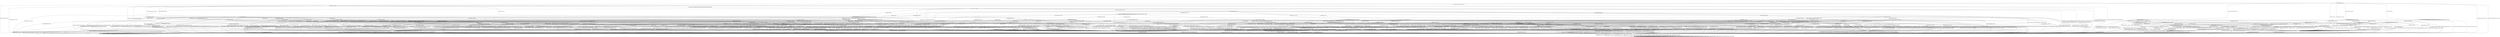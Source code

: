 digraph h18 {
s0 [label="s0"];
s1 [label="s1"];
s2 [label="s2"];
s6 [label="s6"];
s9 [label="s9"];
s71 [label="s71"];
s77 [label="s77"];
s83 [label="s83"];
s3 [label="s3"];
s4 [label="s4"];
s7 [label="s7"];
s8 [label="s8"];
s10 [label="s10"];
s13 [label="s13"];
s36 [label="s36"];
s78 [label="s78"];
s82 [label="s82"];
s84 [label="s84"];
s85 [label="s85"];
s91 [label="s91"];
s5 [label="s5"];
s11 [label="s11"];
s16 [label="s16"];
s18 [label="s18"];
s19 [label="s19"];
s20 [label="s20"];
s32 [label="s32"];
s37 [label="s37"];
s39 [label="s39"];
s53 [label="s53"];
s56 [label="s56"];
s86 [label="s86"];
s87 [label="s87"];
s92 [label="s92"];
s93 [label="s93"];
s12 [label="s12"];
s14 [label="s14"];
s15 [label="s15"];
s17 [label="s17"];
s23 [label="s23"];
s24 [label="s24"];
s25 [label="s25"];
s33 [label="s33"];
s38 [label="s38"];
s42 [label="s42"];
s43 [label="s43"];
s45 [label="s45"];
s46 [label="s46"];
s47 [label="s47"];
s58 [label="s58"];
s59 [label="s59"];
s65 [label="s65"];
s94 [label="s94"];
s21 [label="s21"];
s22 [label="s22"];
s26 [label="s26"];
s27 [label="s27"];
s28 [label="s28"];
s29 [label="s29"];
s34 [label="s34"];
s40 [label="s40"];
s41 [label="s41"];
s44 [label="s44"];
s50 [label="s50"];
s52 [label="s52"];
s54 [label="s54"];
s55 [label="s55"];
s57 [label="s57"];
s61 [label="s61"];
s62 [label="s62"];
s67 [label="s67"];
s68 [label="s68"];
s72 [label="s72"];
s79 [label="s79"];
s30 [label="s30"];
s35 [label="s35"];
s48 [label="s48"];
s49 [label="s49"];
s60 [label="s60"];
s63 [label="s63"];
s64 [label="s64"];
s66 [label="s66"];
s70 [label="s70"];
s75 [label="s75"];
s76 [label="s76"];
s80 [label="s80"];
s81 [label="s81"];
s88 [label="s88"];
s89 [label="s89"];
s31 [label="s31"];
s51 [label="s51"];
s69 [label="s69"];
s73 [label="s73"];
s90 [label="s90"];
s74 [label="s74"];
s0 -> s1 [label="RSA_CLIENT_HELLO / HELLO_VERIFY_REQUEST"];
s0 -> s2 [label="RSA_CLIENT_KEY_EXCHANGE / TIMEOUT"];
s0 -> s9 [label="CHANGE_CIPHER_SPEC / TIMEOUT"];
s0 -> s71 [label="FINISHED / TIMEOUT"];
s0 -> s0 [label="APPLICATION / TIMEOUT"];
s0 -> s83 [label="CERTIFICATE / TIMEOUT"];
s0 -> s77 [label="EMPTY_CERTIFICATE / TIMEOUT"];
s0 -> s71 [label="CERTIFICATE_VERIFY / TIMEOUT"];
s0 -> s6 [label="Alert(WARNING,CLOSE_NOTIFY) / TIMEOUT"];
s0 -> s6 [label="Alert(FATAL,UNEXPECTED_MESSAGE) / TIMEOUT"];
s1 -> s3 [label="RSA_CLIENT_HELLO / SERVER_HELLO,CERTIFICATE,CERTIFICATE_REQUEST,SERVER_HELLO_DONE"];
s1 -> s4 [label="RSA_CLIENT_KEY_EXCHANGE / TIMEOUT"];
s1 -> s9 [label="CHANGE_CIPHER_SPEC / TIMEOUT"];
s1 -> s10 [label="FINISHED / TIMEOUT"];
s1 -> s1 [label="APPLICATION / TIMEOUT"];
s1 -> s36 [label="CERTIFICATE / TIMEOUT"];
s1 -> s13 [label="EMPTY_CERTIFICATE / TIMEOUT"];
s1 -> s10 [label="CERTIFICATE_VERIFY / TIMEOUT"];
s1 -> s6 [label="Alert(WARNING,CLOSE_NOTIFY) / Alert(WARNING,CLOSE_NOTIFY)"];
s1 -> s6 [label="Alert(FATAL,UNEXPECTED_MESSAGE) / TIMEOUT"];
s2 -> s78 [label="RSA_CLIENT_HELLO / TIMEOUT"];
s2 -> s71 [label="RSA_CLIENT_KEY_EXCHANGE / TIMEOUT"];
s2 -> s8 [label="CHANGE_CIPHER_SPEC / TIMEOUT"];
s2 -> s2 [label="FINISHED / TIMEOUT"];
s2 -> s2 [label="APPLICATION / TIMEOUT"];
s2 -> s91 [label="CERTIFICATE / TIMEOUT"];
s2 -> s91 [label="EMPTY_CERTIFICATE / TIMEOUT"];
s2 -> s84 [label="CERTIFICATE_VERIFY / TIMEOUT"];
s2 -> s6 [label="Alert(WARNING,CLOSE_NOTIFY) / TIMEOUT"];
s2 -> s6 [label="Alert(FATAL,UNEXPECTED_MESSAGE) / TIMEOUT"];
s6 -> s7 [label="RSA_CLIENT_HELLO / TIMEOUT"];
s6 -> s7 [label="RSA_CLIENT_KEY_EXCHANGE / TIMEOUT"];
s6 -> s7 [label="CHANGE_CIPHER_SPEC / TIMEOUT"];
s6 -> s7 [label="FINISHED / TIMEOUT"];
s6 -> s7 [label="APPLICATION / TIMEOUT"];
s6 -> s7 [label="CERTIFICATE / TIMEOUT"];
s6 -> s7 [label="EMPTY_CERTIFICATE / TIMEOUT"];
s6 -> s7 [label="CERTIFICATE_VERIFY / TIMEOUT"];
s6 -> s7 [label="Alert(WARNING,CLOSE_NOTIFY) / TIMEOUT"];
s6 -> s7 [label="Alert(FATAL,UNEXPECTED_MESSAGE) / TIMEOUT"];
s9 -> s9 [label="RSA_CLIENT_HELLO / TIMEOUT"];
s9 -> s9 [label="RSA_CLIENT_KEY_EXCHANGE / TIMEOUT"];
s9 -> s9 [label="CHANGE_CIPHER_SPEC / TIMEOUT"];
s9 -> s9 [label="FINISHED / TIMEOUT"];
s9 -> s9 [label="APPLICATION / TIMEOUT"];
s9 -> s9 [label="CERTIFICATE / TIMEOUT"];
s9 -> s9 [label="EMPTY_CERTIFICATE / TIMEOUT"];
s9 -> s9 [label="CERTIFICATE_VERIFY / TIMEOUT"];
s9 -> s9 [label="Alert(WARNING,CLOSE_NOTIFY) / TIMEOUT"];
s9 -> s9 [label="Alert(FATAL,UNEXPECTED_MESSAGE) / TIMEOUT"];
s71 -> s71 [label="RSA_CLIENT_HELLO / TIMEOUT"];
s71 -> s71 [label="RSA_CLIENT_KEY_EXCHANGE / TIMEOUT"];
s71 -> s9 [label="CHANGE_CIPHER_SPEC / TIMEOUT"];
s71 -> s71 [label="FINISHED / TIMEOUT"];
s71 -> s71 [label="APPLICATION / TIMEOUT"];
s71 -> s71 [label="CERTIFICATE / TIMEOUT"];
s71 -> s71 [label="EMPTY_CERTIFICATE / TIMEOUT"];
s71 -> s71 [label="CERTIFICATE_VERIFY / TIMEOUT"];
s71 -> s6 [label="Alert(WARNING,CLOSE_NOTIFY) / TIMEOUT"];
s71 -> s6 [label="Alert(FATAL,UNEXPECTED_MESSAGE) / TIMEOUT"];
s77 -> s82 [label="RSA_CLIENT_HELLO / TIMEOUT"];
s77 -> s91 [label="RSA_CLIENT_KEY_EXCHANGE / TIMEOUT"];
s77 -> s8 [label="CHANGE_CIPHER_SPEC / TIMEOUT"];
s77 -> s77 [label="FINISHED / TIMEOUT"];
s77 -> s77 [label="APPLICATION / TIMEOUT"];
s77 -> s71 [label="CERTIFICATE / TIMEOUT"];
s77 -> s71 [label="EMPTY_CERTIFICATE / TIMEOUT"];
s77 -> s85 [label="CERTIFICATE_VERIFY / TIMEOUT"];
s77 -> s6 [label="Alert(WARNING,CLOSE_NOTIFY) / TIMEOUT"];
s77 -> s6 [label="Alert(FATAL,UNEXPECTED_MESSAGE) / TIMEOUT"];
s83 -> s83 [label="RSA_CLIENT_HELLO / TIMEOUT"];
s83 -> s83 [label="RSA_CLIENT_KEY_EXCHANGE / TIMEOUT"];
s83 -> s9 [label="CHANGE_CIPHER_SPEC / TIMEOUT"];
s83 -> s83 [label="FINISHED / TIMEOUT"];
s83 -> s83 [label="APPLICATION / TIMEOUT"];
s83 -> s71 [label="CERTIFICATE / TIMEOUT"];
s83 -> s71 [label="EMPTY_CERTIFICATE / TIMEOUT"];
s83 -> s85 [label="CERTIFICATE_VERIFY / TIMEOUT"];
s83 -> s6 [label="Alert(WARNING,CLOSE_NOTIFY) / TIMEOUT"];
s83 -> s6 [label="Alert(FATAL,UNEXPECTED_MESSAGE) / TIMEOUT"];
s3 -> s6 [label="RSA_CLIENT_HELLO / Alert(FATAL,UNEXPECTED_MESSAGE)"];
s3 -> s19 [label="RSA_CLIENT_KEY_EXCHANGE / TIMEOUT"];
s3 -> s9 [label="CHANGE_CIPHER_SPEC / TIMEOUT"];
s3 -> s10 [label="FINISHED / TIMEOUT"];
s3 -> s3 [label="APPLICATION / TIMEOUT"];
s3 -> s36 [label="CERTIFICATE / TIMEOUT"];
s3 -> s11 [label="EMPTY_CERTIFICATE / TIMEOUT"];
s3 -> s10 [label="CERTIFICATE_VERIFY / TIMEOUT"];
s3 -> s6 [label="Alert(WARNING,CLOSE_NOTIFY) / Alert(WARNING,CLOSE_NOTIFY)"];
s3 -> s6 [label="Alert(FATAL,UNEXPECTED_MESSAGE) / TIMEOUT"];
s4 -> s56 [label="RSA_CLIENT_HELLO / TIMEOUT"];
s4 -> s10 [label="RSA_CLIENT_KEY_EXCHANGE / TIMEOUT"];
s4 -> s5 [label="CHANGE_CIPHER_SPEC / TIMEOUT"];
s4 -> s20 [label="FINISHED / TIMEOUT"];
s4 -> s4 [label="APPLICATION / TIMEOUT"];
s4 -> s32 [label="CERTIFICATE / TIMEOUT"];
s4 -> s32 [label="EMPTY_CERTIFICATE / TIMEOUT"];
s4 -> s37 [label="CERTIFICATE_VERIFY / TIMEOUT"];
s4 -> s6 [label="Alert(WARNING,CLOSE_NOTIFY) / Alert(WARNING,CLOSE_NOTIFY)"];
s4 -> s6 [label="Alert(FATAL,UNEXPECTED_MESSAGE) / TIMEOUT"];
s7 -> s7 [label="RSA_CLIENT_HELLO / SOCKET_CLOSED"];
s7 -> s7 [label="RSA_CLIENT_KEY_EXCHANGE / SOCKET_CLOSED"];
s7 -> s7 [label="CHANGE_CIPHER_SPEC / SOCKET_CLOSED"];
s7 -> s7 [label="FINISHED / SOCKET_CLOSED"];
s7 -> s7 [label="APPLICATION / SOCKET_CLOSED"];
s7 -> s7 [label="CERTIFICATE / SOCKET_CLOSED"];
s7 -> s7 [label="EMPTY_CERTIFICATE / SOCKET_CLOSED"];
s7 -> s7 [label="CERTIFICATE_VERIFY / SOCKET_CLOSED"];
s7 -> s7 [label="Alert(WARNING,CLOSE_NOTIFY) / SOCKET_CLOSED"];
s7 -> s7 [label="Alert(FATAL,UNEXPECTED_MESSAGE) / SOCKET_CLOSED"];
s8 -> s6 [label="RSA_CLIENT_HELLO / TIMEOUT"];
s8 -> s6 [label="RSA_CLIENT_KEY_EXCHANGE / TIMEOUT"];
s8 -> s9 [label="CHANGE_CIPHER_SPEC / TIMEOUT"];
s8 -> s6 [label="FINISHED / TIMEOUT"];
s8 -> s8 [label="APPLICATION / TIMEOUT"];
s8 -> s6 [label="CERTIFICATE / TIMEOUT"];
s8 -> s6 [label="EMPTY_CERTIFICATE / TIMEOUT"];
s8 -> s6 [label="CERTIFICATE_VERIFY / TIMEOUT"];
s8 -> s8 [label="Alert(WARNING,CLOSE_NOTIFY) / TIMEOUT"];
s8 -> s8 [label="Alert(FATAL,UNEXPECTED_MESSAGE) / TIMEOUT"];
s10 -> s10 [label="RSA_CLIENT_HELLO / TIMEOUT"];
s10 -> s10 [label="RSA_CLIENT_KEY_EXCHANGE / TIMEOUT"];
s10 -> s9 [label="CHANGE_CIPHER_SPEC / TIMEOUT"];
s10 -> s10 [label="FINISHED / TIMEOUT"];
s10 -> s10 [label="APPLICATION / TIMEOUT"];
s10 -> s10 [label="CERTIFICATE / TIMEOUT"];
s10 -> s10 [label="EMPTY_CERTIFICATE / TIMEOUT"];
s10 -> s10 [label="CERTIFICATE_VERIFY / TIMEOUT"];
s10 -> s6 [label="Alert(WARNING,CLOSE_NOTIFY) / Alert(WARNING,CLOSE_NOTIFY)"];
s10 -> s6 [label="Alert(FATAL,UNEXPECTED_MESSAGE) / TIMEOUT"];
s13 -> s18 [label="RSA_CLIENT_HELLO / TIMEOUT"];
s13 -> s32 [label="RSA_CLIENT_KEY_EXCHANGE / TIMEOUT"];
s13 -> s5 [label="CHANGE_CIPHER_SPEC / TIMEOUT"];
s13 -> s16 [label="FINISHED / TIMEOUT"];
s13 -> s13 [label="APPLICATION / TIMEOUT"];
s13 -> s10 [label="CERTIFICATE / TIMEOUT"];
s13 -> s10 [label="EMPTY_CERTIFICATE / TIMEOUT"];
s13 -> s39 [label="CERTIFICATE_VERIFY / TIMEOUT"];
s13 -> s6 [label="Alert(WARNING,CLOSE_NOTIFY) / Alert(WARNING,CLOSE_NOTIFY)"];
s13 -> s6 [label="Alert(FATAL,UNEXPECTED_MESSAGE) / TIMEOUT"];
s36 -> s36 [label="RSA_CLIENT_HELLO / TIMEOUT"];
s36 -> s36 [label="RSA_CLIENT_KEY_EXCHANGE / TIMEOUT"];
s36 -> s9 [label="CHANGE_CIPHER_SPEC / TIMEOUT"];
s36 -> s53 [label="FINISHED / TIMEOUT"];
s36 -> s36 [label="APPLICATION / TIMEOUT"];
s36 -> s10 [label="CERTIFICATE / TIMEOUT"];
s36 -> s10 [label="EMPTY_CERTIFICATE / TIMEOUT"];
s36 -> s39 [label="CERTIFICATE_VERIFY / TIMEOUT"];
s36 -> s6 [label="Alert(WARNING,CLOSE_NOTIFY) / Alert(WARNING,CLOSE_NOTIFY)"];
s36 -> s6 [label="Alert(FATAL,UNEXPECTED_MESSAGE) / TIMEOUT"];
s78 -> s71 [label="RSA_CLIENT_HELLO / TIMEOUT"];
s78 -> s71 [label="RSA_CLIENT_KEY_EXCHANGE / TIMEOUT"];
s78 -> s8 [label="CHANGE_CIPHER_SPEC / TIMEOUT"];
s78 -> s78 [label="FINISHED / TIMEOUT"];
s78 -> s78 [label="APPLICATION / TIMEOUT"];
s78 -> s92 [label="CERTIFICATE / TIMEOUT"];
s78 -> s92 [label="EMPTY_CERTIFICATE / TIMEOUT"];
s78 -> s86 [label="CERTIFICATE_VERIFY / TIMEOUT"];
s78 -> s6 [label="Alert(WARNING,CLOSE_NOTIFY) / TIMEOUT"];
s78 -> s6 [label="Alert(FATAL,UNEXPECTED_MESSAGE) / TIMEOUT"];
s82 -> s71 [label="RSA_CLIENT_HELLO / TIMEOUT"];
s82 -> s92 [label="RSA_CLIENT_KEY_EXCHANGE / TIMEOUT"];
s82 -> s8 [label="CHANGE_CIPHER_SPEC / TIMEOUT"];
s82 -> s82 [label="FINISHED / TIMEOUT"];
s82 -> s82 [label="APPLICATION / TIMEOUT"];
s82 -> s71 [label="CERTIFICATE / TIMEOUT"];
s82 -> s71 [label="EMPTY_CERTIFICATE / TIMEOUT"];
s82 -> s87 [label="CERTIFICATE_VERIFY / TIMEOUT"];
s82 -> s6 [label="Alert(WARNING,CLOSE_NOTIFY) / TIMEOUT"];
s82 -> s6 [label="Alert(FATAL,UNEXPECTED_MESSAGE) / TIMEOUT"];
s84 -> s86 [label="RSA_CLIENT_HELLO / TIMEOUT"];
s84 -> s71 [label="RSA_CLIENT_KEY_EXCHANGE / TIMEOUT"];
s84 -> s8 [label="CHANGE_CIPHER_SPEC / TIMEOUT"];
s84 -> s84 [label="FINISHED / TIMEOUT"];
s84 -> s84 [label="APPLICATION / TIMEOUT"];
s84 -> s93 [label="CERTIFICATE / TIMEOUT"];
s84 -> s93 [label="EMPTY_CERTIFICATE / TIMEOUT"];
s84 -> s71 [label="CERTIFICATE_VERIFY / TIMEOUT"];
s84 -> s6 [label="Alert(WARNING,CLOSE_NOTIFY) / TIMEOUT"];
s84 -> s6 [label="Alert(FATAL,UNEXPECTED_MESSAGE) / TIMEOUT"];
s85 -> s87 [label="RSA_CLIENT_HELLO / TIMEOUT"];
s85 -> s93 [label="RSA_CLIENT_KEY_EXCHANGE / TIMEOUT"];
s85 -> s8 [label="CHANGE_CIPHER_SPEC / TIMEOUT"];
s85 -> s85 [label="FINISHED / TIMEOUT"];
s85 -> s85 [label="APPLICATION / TIMEOUT"];
s85 -> s71 [label="CERTIFICATE / TIMEOUT"];
s85 -> s71 [label="EMPTY_CERTIFICATE / TIMEOUT"];
s85 -> s71 [label="CERTIFICATE_VERIFY / TIMEOUT"];
s85 -> s6 [label="Alert(WARNING,CLOSE_NOTIFY) / TIMEOUT"];
s85 -> s6 [label="Alert(FATAL,UNEXPECTED_MESSAGE) / TIMEOUT"];
s91 -> s92 [label="RSA_CLIENT_HELLO / TIMEOUT"];
s91 -> s71 [label="RSA_CLIENT_KEY_EXCHANGE / TIMEOUT"];
s91 -> s8 [label="CHANGE_CIPHER_SPEC / TIMEOUT"];
s91 -> s91 [label="FINISHED / TIMEOUT"];
s91 -> s91 [label="APPLICATION / TIMEOUT"];
s91 -> s71 [label="CERTIFICATE / TIMEOUT"];
s91 -> s71 [label="EMPTY_CERTIFICATE / TIMEOUT"];
s91 -> s93 [label="CERTIFICATE_VERIFY / TIMEOUT"];
s91 -> s6 [label="Alert(WARNING,CLOSE_NOTIFY) / TIMEOUT"];
s91 -> s6 [label="Alert(FATAL,UNEXPECTED_MESSAGE) / TIMEOUT"];
s5 -> s6 [label="RSA_CLIENT_HELLO / Alert(FATAL,UNEXPECTED_MESSAGE)"];
s5 -> s6 [label="RSA_CLIENT_KEY_EXCHANGE / Alert(FATAL,UNEXPECTED_MESSAGE)"];
s5 -> s9 [label="CHANGE_CIPHER_SPEC / TIMEOUT"];
s5 -> s6 [label="FINISHED / Alert(FATAL,UNEXPECTED_MESSAGE)"];
s5 -> s5 [label="APPLICATION / TIMEOUT"];
s5 -> s6 [label="CERTIFICATE / Alert(FATAL,UNEXPECTED_MESSAGE)"];
s5 -> s6 [label="EMPTY_CERTIFICATE / Alert(FATAL,UNEXPECTED_MESSAGE)"];
s5 -> s6 [label="CERTIFICATE_VERIFY / Alert(FATAL,UNEXPECTED_MESSAGE)"];
s5 -> s5 [label="Alert(WARNING,CLOSE_NOTIFY) / TIMEOUT"];
s5 -> s5 [label="Alert(FATAL,UNEXPECTED_MESSAGE) / TIMEOUT"];
s11 -> s14 [label="RSA_CLIENT_HELLO / TIMEOUT"];
s11 -> s17 [label="RSA_CLIENT_KEY_EXCHANGE / TIMEOUT"];
s11 -> s12 [label="CHANGE_CIPHER_SPEC / TIMEOUT"];
s11 -> s15 [label="FINISHED / TIMEOUT"];
s11 -> s11 [label="APPLICATION / TIMEOUT"];
s11 -> s10 [label="CERTIFICATE / TIMEOUT"];
s11 -> s10 [label="EMPTY_CERTIFICATE / TIMEOUT"];
s11 -> s38 [label="CERTIFICATE_VERIFY / TIMEOUT"];
s11 -> s6 [label="Alert(WARNING,CLOSE_NOTIFY) / Alert(WARNING,CLOSE_NOTIFY)"];
s11 -> s6 [label="Alert(FATAL,UNEXPECTED_MESSAGE) / TIMEOUT"];
s16 -> s23 [label="RSA_CLIENT_HELLO / TIMEOUT"];
s16 -> s33 [label="RSA_CLIENT_KEY_EXCHANGE / TIMEOUT"];
s16 -> s5 [label="CHANGE_CIPHER_SPEC / TIMEOUT"];
s16 -> s10 [label="FINISHED / TIMEOUT"];
s16 -> s16 [label="APPLICATION / TIMEOUT"];
s16 -> s10 [label="CERTIFICATE / TIMEOUT"];
s16 -> s10 [label="EMPTY_CERTIFICATE / TIMEOUT"];
s16 -> s45 [label="CERTIFICATE_VERIFY / TIMEOUT"];
s16 -> s6 [label="Alert(WARNING,CLOSE_NOTIFY) / Alert(WARNING,CLOSE_NOTIFY)"];
s16 -> s6 [label="Alert(FATAL,UNEXPECTED_MESSAGE) / TIMEOUT"];
s18 -> s10 [label="RSA_CLIENT_HELLO / TIMEOUT"];
s18 -> s58 [label="RSA_CLIENT_KEY_EXCHANGE / TIMEOUT"];
s18 -> s5 [label="CHANGE_CIPHER_SPEC / TIMEOUT"];
s18 -> s23 [label="FINISHED / TIMEOUT"];
s18 -> s18 [label="APPLICATION / TIMEOUT"];
s18 -> s10 [label="CERTIFICATE / TIMEOUT"];
s18 -> s10 [label="EMPTY_CERTIFICATE / TIMEOUT"];
s18 -> s42 [label="CERTIFICATE_VERIFY / TIMEOUT"];
s18 -> s6 [label="Alert(WARNING,CLOSE_NOTIFY) / Alert(WARNING,CLOSE_NOTIFY)"];
s18 -> s6 [label="Alert(FATAL,UNEXPECTED_MESSAGE) / TIMEOUT"];
s19 -> s56 [label="RSA_CLIENT_HELLO / TIMEOUT"];
s19 -> s10 [label="RSA_CLIENT_KEY_EXCHANGE / TIMEOUT"];
s19 -> s24 [label="CHANGE_CIPHER_SPEC / TIMEOUT"];
s19 -> s20 [label="FINISHED / TIMEOUT"];
s19 -> s19 [label="APPLICATION / TIMEOUT"];
s19 -> s46 [label="CERTIFICATE / TIMEOUT"];
s19 -> s17 [label="EMPTY_CERTIFICATE / TIMEOUT"];
s19 -> s25 [label="CERTIFICATE_VERIFY / TIMEOUT"];
s19 -> s6 [label="Alert(WARNING,CLOSE_NOTIFY) / Alert(WARNING,CLOSE_NOTIFY)"];
s19 -> s6 [label="Alert(FATAL,UNEXPECTED_MESSAGE) / TIMEOUT"];
s20 -> s59 [label="RSA_CLIENT_HELLO / TIMEOUT"];
s20 -> s10 [label="RSA_CLIENT_KEY_EXCHANGE / TIMEOUT"];
s20 -> s5 [label="CHANGE_CIPHER_SPEC / TIMEOUT"];
s20 -> s10 [label="FINISHED / TIMEOUT"];
s20 -> s20 [label="APPLICATION / TIMEOUT"];
s20 -> s33 [label="CERTIFICATE / TIMEOUT"];
s20 -> s33 [label="EMPTY_CERTIFICATE / TIMEOUT"];
s20 -> s47 [label="CERTIFICATE_VERIFY / TIMEOUT"];
s20 -> s6 [label="Alert(WARNING,CLOSE_NOTIFY) / Alert(WARNING,CLOSE_NOTIFY)"];
s20 -> s6 [label="Alert(FATAL,UNEXPECTED_MESSAGE) / TIMEOUT"];
s32 -> s58 [label="RSA_CLIENT_HELLO / TIMEOUT"];
s32 -> s10 [label="RSA_CLIENT_KEY_EXCHANGE / TIMEOUT"];
s32 -> s5 [label="CHANGE_CIPHER_SPEC / TIMEOUT"];
s32 -> s33 [label="FINISHED / TIMEOUT"];
s32 -> s32 [label="APPLICATION / TIMEOUT"];
s32 -> s10 [label="CERTIFICATE / TIMEOUT"];
s32 -> s10 [label="EMPTY_CERTIFICATE / TIMEOUT"];
s32 -> s43 [label="CERTIFICATE_VERIFY / TIMEOUT"];
s32 -> s6 [label="Alert(WARNING,CLOSE_NOTIFY) / Alert(WARNING,CLOSE_NOTIFY)"];
s32 -> s6 [label="Alert(FATAL,UNEXPECTED_MESSAGE) / TIMEOUT"];
s37 -> s65 [label="RSA_CLIENT_HELLO / TIMEOUT"];
s37 -> s10 [label="RSA_CLIENT_KEY_EXCHANGE / TIMEOUT"];
s37 -> s5 [label="CHANGE_CIPHER_SPEC / TIMEOUT"];
s37 -> s47 [label="FINISHED / TIMEOUT"];
s37 -> s37 [label="APPLICATION / TIMEOUT"];
s37 -> s43 [label="CERTIFICATE / TIMEOUT"];
s37 -> s43 [label="EMPTY_CERTIFICATE / TIMEOUT"];
s37 -> s10 [label="CERTIFICATE_VERIFY / TIMEOUT"];
s37 -> s6 [label="Alert(WARNING,CLOSE_NOTIFY) / Alert(WARNING,CLOSE_NOTIFY)"];
s37 -> s6 [label="Alert(FATAL,UNEXPECTED_MESSAGE) / TIMEOUT"];
s39 -> s42 [label="RSA_CLIENT_HELLO / TIMEOUT"];
s39 -> s43 [label="RSA_CLIENT_KEY_EXCHANGE / TIMEOUT"];
s39 -> s5 [label="CHANGE_CIPHER_SPEC / TIMEOUT"];
s39 -> s45 [label="FINISHED / TIMEOUT"];
s39 -> s39 [label="APPLICATION / TIMEOUT"];
s39 -> s10 [label="CERTIFICATE / TIMEOUT"];
s39 -> s10 [label="EMPTY_CERTIFICATE / TIMEOUT"];
s39 -> s10 [label="CERTIFICATE_VERIFY / TIMEOUT"];
s39 -> s6 [label="Alert(WARNING,CLOSE_NOTIFY) / Alert(WARNING,CLOSE_NOTIFY)"];
s39 -> s6 [label="Alert(FATAL,UNEXPECTED_MESSAGE) / TIMEOUT"];
s53 -> s53 [label="RSA_CLIENT_HELLO / TIMEOUT"];
s53 -> s53 [label="RSA_CLIENT_KEY_EXCHANGE / TIMEOUT"];
s53 -> s9 [label="CHANGE_CIPHER_SPEC / TIMEOUT"];
s53 -> s10 [label="FINISHED / TIMEOUT"];
s53 -> s53 [label="APPLICATION / TIMEOUT"];
s53 -> s10 [label="CERTIFICATE / TIMEOUT"];
s53 -> s10 [label="EMPTY_CERTIFICATE / TIMEOUT"];
s53 -> s45 [label="CERTIFICATE_VERIFY / TIMEOUT"];
s53 -> s6 [label="Alert(WARNING,CLOSE_NOTIFY) / Alert(WARNING,CLOSE_NOTIFY)"];
s53 -> s6 [label="Alert(FATAL,UNEXPECTED_MESSAGE) / TIMEOUT"];
s56 -> s10 [label="RSA_CLIENT_HELLO / TIMEOUT"];
s56 -> s10 [label="RSA_CLIENT_KEY_EXCHANGE / TIMEOUT"];
s56 -> s5 [label="CHANGE_CIPHER_SPEC / TIMEOUT"];
s56 -> s59 [label="FINISHED / TIMEOUT"];
s56 -> s56 [label="APPLICATION / TIMEOUT"];
s56 -> s58 [label="CERTIFICATE / TIMEOUT"];
s56 -> s58 [label="EMPTY_CERTIFICATE / TIMEOUT"];
s56 -> s65 [label="CERTIFICATE_VERIFY / TIMEOUT"];
s56 -> s6 [label="Alert(WARNING,CLOSE_NOTIFY) / Alert(WARNING,CLOSE_NOTIFY)"];
s56 -> s6 [label="Alert(FATAL,UNEXPECTED_MESSAGE) / TIMEOUT"];
s86 -> s71 [label="RSA_CLIENT_HELLO / TIMEOUT"];
s86 -> s71 [label="RSA_CLIENT_KEY_EXCHANGE / TIMEOUT"];
s86 -> s8 [label="CHANGE_CIPHER_SPEC / TIMEOUT"];
s86 -> s86 [label="FINISHED / TIMEOUT"];
s86 -> s86 [label="APPLICATION / TIMEOUT"];
s86 -> s94 [label="CERTIFICATE / TIMEOUT"];
s86 -> s94 [label="EMPTY_CERTIFICATE / TIMEOUT"];
s86 -> s71 [label="CERTIFICATE_VERIFY / TIMEOUT"];
s86 -> s6 [label="Alert(WARNING,CLOSE_NOTIFY) / TIMEOUT"];
s86 -> s6 [label="Alert(FATAL,UNEXPECTED_MESSAGE) / TIMEOUT"];
s87 -> s71 [label="RSA_CLIENT_HELLO / TIMEOUT"];
s87 -> s94 [label="RSA_CLIENT_KEY_EXCHANGE / TIMEOUT"];
s87 -> s8 [label="CHANGE_CIPHER_SPEC / TIMEOUT"];
s87 -> s82 [label="FINISHED / TIMEOUT"];
s87 -> s87 [label="APPLICATION / TIMEOUT"];
s87 -> s71 [label="CERTIFICATE / TIMEOUT"];
s87 -> s71 [label="EMPTY_CERTIFICATE / TIMEOUT"];
s87 -> s71 [label="CERTIFICATE_VERIFY / TIMEOUT"];
s87 -> s6 [label="Alert(WARNING,CLOSE_NOTIFY) / TIMEOUT"];
s87 -> s6 [label="Alert(FATAL,UNEXPECTED_MESSAGE) / TIMEOUT"];
s92 -> s71 [label="RSA_CLIENT_HELLO / TIMEOUT"];
s92 -> s71 [label="RSA_CLIENT_KEY_EXCHANGE / TIMEOUT"];
s92 -> s8 [label="CHANGE_CIPHER_SPEC / TIMEOUT"];
s92 -> s92 [label="FINISHED / TIMEOUT"];
s92 -> s92 [label="APPLICATION / TIMEOUT"];
s92 -> s71 [label="CERTIFICATE / TIMEOUT"];
s92 -> s71 [label="EMPTY_CERTIFICATE / TIMEOUT"];
s92 -> s94 [label="CERTIFICATE_VERIFY / TIMEOUT"];
s92 -> s6 [label="Alert(WARNING,CLOSE_NOTIFY) / TIMEOUT"];
s92 -> s6 [label="Alert(FATAL,UNEXPECTED_MESSAGE) / TIMEOUT"];
s93 -> s94 [label="RSA_CLIENT_HELLO / TIMEOUT"];
s93 -> s71 [label="RSA_CLIENT_KEY_EXCHANGE / TIMEOUT"];
s93 -> s8 [label="CHANGE_CIPHER_SPEC / TIMEOUT"];
s93 -> s93 [label="FINISHED / TIMEOUT"];
s93 -> s93 [label="APPLICATION / TIMEOUT"];
s93 -> s71 [label="CERTIFICATE / TIMEOUT"];
s93 -> s71 [label="EMPTY_CERTIFICATE / TIMEOUT"];
s93 -> s71 [label="CERTIFICATE_VERIFY / TIMEOUT"];
s93 -> s6 [label="Alert(WARNING,CLOSE_NOTIFY) / TIMEOUT"];
s93 -> s6 [label="Alert(FATAL,UNEXPECTED_MESSAGE) / TIMEOUT"];
s12 -> s6 [label="RSA_CLIENT_HELLO / Alert(FATAL,BAD_CERTIFICATE)"];
s12 -> s6 [label="RSA_CLIENT_KEY_EXCHANGE / Alert(FATAL,BAD_CERTIFICATE)"];
s12 -> s9 [label="CHANGE_CIPHER_SPEC / TIMEOUT"];
s12 -> s6 [label="FINISHED / Alert(FATAL,BAD_CERTIFICATE)"];
s12 -> s12 [label="APPLICATION / TIMEOUT"];
s12 -> s6 [label="CERTIFICATE / Alert(FATAL,BAD_CERTIFICATE)"];
s12 -> s6 [label="EMPTY_CERTIFICATE / Alert(FATAL,BAD_CERTIFICATE)"];
s12 -> s6 [label="CERTIFICATE_VERIFY / Alert(FATAL,BAD_CERTIFICATE)"];
s12 -> s12 [label="Alert(WARNING,CLOSE_NOTIFY) / TIMEOUT"];
s12 -> s12 [label="Alert(FATAL,UNEXPECTED_MESSAGE) / TIMEOUT"];
s14 -> s10 [label="RSA_CLIENT_HELLO / TIMEOUT"];
s14 -> s57 [label="RSA_CLIENT_KEY_EXCHANGE / TIMEOUT"];
s14 -> s12 [label="CHANGE_CIPHER_SPEC / TIMEOUT"];
s14 -> s21 [label="FINISHED / TIMEOUT"];
s14 -> s14 [label="APPLICATION / TIMEOUT"];
s14 -> s10 [label="CERTIFICATE / TIMEOUT"];
s14 -> s10 [label="EMPTY_CERTIFICATE / TIMEOUT"];
s14 -> s40 [label="CERTIFICATE_VERIFY / TIMEOUT"];
s14 -> s6 [label="Alert(WARNING,CLOSE_NOTIFY) / Alert(WARNING,CLOSE_NOTIFY)"];
s14 -> s6 [label="Alert(FATAL,UNEXPECTED_MESSAGE) / TIMEOUT"];
s15 -> s21 [label="RSA_CLIENT_HELLO / TIMEOUT"];
s15 -> s22 [label="RSA_CLIENT_KEY_EXCHANGE / TIMEOUT"];
s15 -> s12 [label="CHANGE_CIPHER_SPEC / TIMEOUT"];
s15 -> s10 [label="FINISHED / TIMEOUT"];
s15 -> s15 [label="APPLICATION / TIMEOUT"];
s15 -> s10 [label="CERTIFICATE / TIMEOUT"];
s15 -> s10 [label="EMPTY_CERTIFICATE / TIMEOUT"];
s15 -> s44 [label="CERTIFICATE_VERIFY / TIMEOUT"];
s15 -> s6 [label="Alert(WARNING,CLOSE_NOTIFY) / Alert(WARNING,CLOSE_NOTIFY)"];
s15 -> s6 [label="Alert(FATAL,UNEXPECTED_MESSAGE) / TIMEOUT"];
s17 -> s57 [label="RSA_CLIENT_HELLO / TIMEOUT"];
s17 -> s10 [label="RSA_CLIENT_KEY_EXCHANGE / TIMEOUT"];
s17 -> s12 [label="CHANGE_CIPHER_SPEC / TIMEOUT"];
s17 -> s22 [label="FINISHED / TIMEOUT"];
s17 -> s17 [label="APPLICATION / TIMEOUT"];
s17 -> s10 [label="CERTIFICATE / TIMEOUT"];
s17 -> s10 [label="EMPTY_CERTIFICATE / TIMEOUT"];
s17 -> s41 [label="CERTIFICATE_VERIFY / TIMEOUT"];
s17 -> s6 [label="Alert(WARNING,CLOSE_NOTIFY) / Alert(WARNING,CLOSE_NOTIFY)"];
s17 -> s6 [label="Alert(FATAL,UNEXPECTED_MESSAGE) / TIMEOUT"];
s23 -> s10 [label="RSA_CLIENT_HELLO / TIMEOUT"];
s23 -> s61 [label="RSA_CLIENT_KEY_EXCHANGE / TIMEOUT"];
s23 -> s5 [label="CHANGE_CIPHER_SPEC / TIMEOUT"];
s23 -> s10 [label="FINISHED / TIMEOUT"];
s23 -> s23 [label="APPLICATION / TIMEOUT"];
s23 -> s10 [label="CERTIFICATE / TIMEOUT"];
s23 -> s10 [label="EMPTY_CERTIFICATE / TIMEOUT"];
s23 -> s50 [label="CERTIFICATE_VERIFY / TIMEOUT"];
s23 -> s6 [label="Alert(WARNING,CLOSE_NOTIFY) / Alert(WARNING,CLOSE_NOTIFY)"];
s23 -> s6 [label="Alert(FATAL,UNEXPECTED_MESSAGE) / TIMEOUT"];
s24 -> s79 [label="RSA_CLIENT_HELLO / TIMEOUT"];
s24 -> s10 [label="RSA_CLIENT_KEY_EXCHANGE / TIMEOUT"];
s24 -> s9 [label="CHANGE_CIPHER_SPEC / TIMEOUT"];
s24 -> s26 [label="FINISHED / CHANGE_CIPHER_SPEC,FINISHED,CHANGE_CIPHER_SPEC,FINISHED"];
s24 -> s24 [label="APPLICATION / TIMEOUT"];
s24 -> s27 [label="CERTIFICATE / TIMEOUT"];
s24 -> s72 [label="EMPTY_CERTIFICATE / TIMEOUT"];
s24 -> s34 [label="CERTIFICATE_VERIFY / TIMEOUT"];
s24 -> s24 [label="Alert(WARNING,CLOSE_NOTIFY) / TIMEOUT"];
s24 -> s24 [label="Alert(FATAL,UNEXPECTED_MESSAGE) / TIMEOUT"];
s25 -> s25 [label="RSA_CLIENT_HELLO / TIMEOUT"];
s25 -> s10 [label="RSA_CLIENT_KEY_EXCHANGE / TIMEOUT"];
s25 -> s28 [label="CHANGE_CIPHER_SPEC / TIMEOUT"];
s25 -> s29 [label="FINISHED / TIMEOUT"];
s25 -> s25 [label="APPLICATION / TIMEOUT"];
s25 -> s62 [label="CERTIFICATE / TIMEOUT"];
s25 -> s62 [label="EMPTY_CERTIFICATE / TIMEOUT"];
s25 -> s10 [label="CERTIFICATE_VERIFY / TIMEOUT"];
s25 -> s6 [label="Alert(WARNING,CLOSE_NOTIFY) / Alert(WARNING,CLOSE_NOTIFY)"];
s25 -> s6 [label="Alert(FATAL,UNEXPECTED_MESSAGE) / TIMEOUT"];
s33 -> s61 [label="RSA_CLIENT_HELLO / TIMEOUT"];
s33 -> s10 [label="RSA_CLIENT_KEY_EXCHANGE / TIMEOUT"];
s33 -> s5 [label="CHANGE_CIPHER_SPEC / TIMEOUT"];
s33 -> s10 [label="FINISHED / TIMEOUT"];
s33 -> s33 [label="APPLICATION / TIMEOUT"];
s33 -> s10 [label="CERTIFICATE / TIMEOUT"];
s33 -> s10 [label="EMPTY_CERTIFICATE / TIMEOUT"];
s33 -> s52 [label="CERTIFICATE_VERIFY / TIMEOUT"];
s33 -> s6 [label="Alert(WARNING,CLOSE_NOTIFY) / Alert(WARNING,CLOSE_NOTIFY)"];
s33 -> s6 [label="Alert(FATAL,UNEXPECTED_MESSAGE) / TIMEOUT"];
s38 -> s40 [label="RSA_CLIENT_HELLO / TIMEOUT"];
s38 -> s41 [label="RSA_CLIENT_KEY_EXCHANGE / TIMEOUT"];
s38 -> s12 [label="CHANGE_CIPHER_SPEC / TIMEOUT"];
s38 -> s44 [label="FINISHED / TIMEOUT"];
s38 -> s38 [label="APPLICATION / TIMEOUT"];
s38 -> s10 [label="CERTIFICATE / TIMEOUT"];
s38 -> s10 [label="EMPTY_CERTIFICATE / TIMEOUT"];
s38 -> s10 [label="CERTIFICATE_VERIFY / TIMEOUT"];
s38 -> s6 [label="Alert(WARNING,CLOSE_NOTIFY) / Alert(WARNING,CLOSE_NOTIFY)"];
s38 -> s6 [label="Alert(FATAL,UNEXPECTED_MESSAGE) / TIMEOUT"];
s42 -> s10 [label="RSA_CLIENT_HELLO / TIMEOUT"];
s42 -> s67 [label="RSA_CLIENT_KEY_EXCHANGE / TIMEOUT"];
s42 -> s5 [label="CHANGE_CIPHER_SPEC / TIMEOUT"];
s42 -> s50 [label="FINISHED / TIMEOUT"];
s42 -> s42 [label="APPLICATION / TIMEOUT"];
s42 -> s10 [label="CERTIFICATE / TIMEOUT"];
s42 -> s10 [label="EMPTY_CERTIFICATE / TIMEOUT"];
s42 -> s10 [label="CERTIFICATE_VERIFY / TIMEOUT"];
s42 -> s6 [label="Alert(WARNING,CLOSE_NOTIFY) / Alert(WARNING,CLOSE_NOTIFY)"];
s42 -> s6 [label="Alert(FATAL,UNEXPECTED_MESSAGE) / TIMEOUT"];
s43 -> s67 [label="RSA_CLIENT_HELLO / TIMEOUT"];
s43 -> s10 [label="RSA_CLIENT_KEY_EXCHANGE / TIMEOUT"];
s43 -> s5 [label="CHANGE_CIPHER_SPEC / TIMEOUT"];
s43 -> s52 [label="FINISHED / TIMEOUT"];
s43 -> s43 [label="APPLICATION / TIMEOUT"];
s43 -> s10 [label="CERTIFICATE / TIMEOUT"];
s43 -> s10 [label="EMPTY_CERTIFICATE / TIMEOUT"];
s43 -> s10 [label="CERTIFICATE_VERIFY / TIMEOUT"];
s43 -> s6 [label="Alert(WARNING,CLOSE_NOTIFY) / Alert(WARNING,CLOSE_NOTIFY)"];
s43 -> s6 [label="Alert(FATAL,UNEXPECTED_MESSAGE) / TIMEOUT"];
s45 -> s50 [label="RSA_CLIENT_HELLO / TIMEOUT"];
s45 -> s52 [label="RSA_CLIENT_KEY_EXCHANGE / TIMEOUT"];
s45 -> s5 [label="CHANGE_CIPHER_SPEC / TIMEOUT"];
s45 -> s10 [label="FINISHED / TIMEOUT"];
s45 -> s45 [label="APPLICATION / TIMEOUT"];
s45 -> s10 [label="CERTIFICATE / TIMEOUT"];
s45 -> s10 [label="EMPTY_CERTIFICATE / TIMEOUT"];
s45 -> s10 [label="CERTIFICATE_VERIFY / TIMEOUT"];
s45 -> s6 [label="Alert(WARNING,CLOSE_NOTIFY) / Alert(WARNING,CLOSE_NOTIFY)"];
s45 -> s6 [label="Alert(FATAL,UNEXPECTED_MESSAGE) / TIMEOUT"];
s46 -> s58 [label="RSA_CLIENT_HELLO / TIMEOUT"];
s46 -> s10 [label="RSA_CLIENT_KEY_EXCHANGE / TIMEOUT"];
s46 -> s54 [label="CHANGE_CIPHER_SPEC / TIMEOUT"];
s46 -> s33 [label="FINISHED / TIMEOUT"];
s46 -> s46 [label="APPLICATION / TIMEOUT"];
s46 -> s10 [label="CERTIFICATE / TIMEOUT"];
s46 -> s10 [label="EMPTY_CERTIFICATE / TIMEOUT"];
s46 -> s55 [label="CERTIFICATE_VERIFY / TIMEOUT"];
s46 -> s6 [label="Alert(WARNING,CLOSE_NOTIFY) / Alert(WARNING,CLOSE_NOTIFY)"];
s46 -> s6 [label="Alert(FATAL,UNEXPECTED_MESSAGE) / TIMEOUT"];
s47 -> s68 [label="RSA_CLIENT_HELLO / TIMEOUT"];
s47 -> s10 [label="RSA_CLIENT_KEY_EXCHANGE / TIMEOUT"];
s47 -> s5 [label="CHANGE_CIPHER_SPEC / TIMEOUT"];
s47 -> s10 [label="FINISHED / TIMEOUT"];
s47 -> s47 [label="APPLICATION / TIMEOUT"];
s47 -> s52 [label="CERTIFICATE / TIMEOUT"];
s47 -> s52 [label="EMPTY_CERTIFICATE / TIMEOUT"];
s47 -> s10 [label="CERTIFICATE_VERIFY / TIMEOUT"];
s47 -> s6 [label="Alert(WARNING,CLOSE_NOTIFY) / Alert(WARNING,CLOSE_NOTIFY)"];
s47 -> s6 [label="Alert(FATAL,UNEXPECTED_MESSAGE) / TIMEOUT"];
s58 -> s10 [label="RSA_CLIENT_HELLO / TIMEOUT"];
s58 -> s10 [label="RSA_CLIENT_KEY_EXCHANGE / TIMEOUT"];
s58 -> s5 [label="CHANGE_CIPHER_SPEC / TIMEOUT"];
s58 -> s61 [label="FINISHED / TIMEOUT"];
s58 -> s58 [label="APPLICATION / TIMEOUT"];
s58 -> s10 [label="CERTIFICATE / TIMEOUT"];
s58 -> s10 [label="EMPTY_CERTIFICATE / TIMEOUT"];
s58 -> s67 [label="CERTIFICATE_VERIFY / TIMEOUT"];
s58 -> s6 [label="Alert(WARNING,CLOSE_NOTIFY) / Alert(WARNING,CLOSE_NOTIFY)"];
s58 -> s6 [label="Alert(FATAL,UNEXPECTED_MESSAGE) / TIMEOUT"];
s59 -> s10 [label="RSA_CLIENT_HELLO / TIMEOUT"];
s59 -> s10 [label="RSA_CLIENT_KEY_EXCHANGE / TIMEOUT"];
s59 -> s5 [label="CHANGE_CIPHER_SPEC / TIMEOUT"];
s59 -> s10 [label="FINISHED / TIMEOUT"];
s59 -> s59 [label="APPLICATION / TIMEOUT"];
s59 -> s61 [label="CERTIFICATE / TIMEOUT"];
s59 -> s61 [label="EMPTY_CERTIFICATE / TIMEOUT"];
s59 -> s68 [label="CERTIFICATE_VERIFY / TIMEOUT"];
s59 -> s6 [label="Alert(WARNING,CLOSE_NOTIFY) / Alert(WARNING,CLOSE_NOTIFY)"];
s59 -> s6 [label="Alert(FATAL,UNEXPECTED_MESSAGE) / TIMEOUT"];
s65 -> s10 [label="RSA_CLIENT_HELLO / TIMEOUT"];
s65 -> s10 [label="RSA_CLIENT_KEY_EXCHANGE / TIMEOUT"];
s65 -> s5 [label="CHANGE_CIPHER_SPEC / TIMEOUT"];
s65 -> s68 [label="FINISHED / TIMEOUT"];
s65 -> s65 [label="APPLICATION / TIMEOUT"];
s65 -> s67 [label="CERTIFICATE / TIMEOUT"];
s65 -> s67 [label="EMPTY_CERTIFICATE / TIMEOUT"];
s65 -> s10 [label="CERTIFICATE_VERIFY / TIMEOUT"];
s65 -> s6 [label="Alert(WARNING,CLOSE_NOTIFY) / Alert(WARNING,CLOSE_NOTIFY)"];
s65 -> s6 [label="Alert(FATAL,UNEXPECTED_MESSAGE) / TIMEOUT"];
s94 -> s71 [label="RSA_CLIENT_HELLO / TIMEOUT"];
s94 -> s71 [label="RSA_CLIENT_KEY_EXCHANGE / TIMEOUT"];
s94 -> s8 [label="CHANGE_CIPHER_SPEC / TIMEOUT"];
s94 -> s94 [label="FINISHED / TIMEOUT"];
s94 -> s94 [label="APPLICATION / TIMEOUT"];
s94 -> s71 [label="CERTIFICATE / TIMEOUT"];
s94 -> s71 [label="EMPTY_CERTIFICATE / TIMEOUT"];
s94 -> s71 [label="CERTIFICATE_VERIFY / TIMEOUT"];
s94 -> s6 [label="Alert(WARNING,CLOSE_NOTIFY) / TIMEOUT"];
s94 -> s6 [label="Alert(FATAL,UNEXPECTED_MESSAGE) / TIMEOUT"];
s21 -> s10 [label="RSA_CLIENT_HELLO / TIMEOUT"];
s21 -> s60 [label="RSA_CLIENT_KEY_EXCHANGE / TIMEOUT"];
s21 -> s12 [label="CHANGE_CIPHER_SPEC / TIMEOUT"];
s21 -> s10 [label="FINISHED / TIMEOUT"];
s21 -> s21 [label="APPLICATION / TIMEOUT"];
s21 -> s10 [label="CERTIFICATE / TIMEOUT"];
s21 -> s10 [label="EMPTY_CERTIFICATE / TIMEOUT"];
s21 -> s48 [label="CERTIFICATE_VERIFY / TIMEOUT"];
s21 -> s6 [label="Alert(WARNING,CLOSE_NOTIFY) / Alert(WARNING,CLOSE_NOTIFY)"];
s21 -> s6 [label="Alert(FATAL,UNEXPECTED_MESSAGE) / TIMEOUT"];
s22 -> s60 [label="RSA_CLIENT_HELLO / TIMEOUT"];
s22 -> s10 [label="RSA_CLIENT_KEY_EXCHANGE / TIMEOUT"];
s22 -> s12 [label="CHANGE_CIPHER_SPEC / TIMEOUT"];
s22 -> s10 [label="FINISHED / TIMEOUT"];
s22 -> s22 [label="APPLICATION / TIMEOUT"];
s22 -> s10 [label="CERTIFICATE / TIMEOUT"];
s22 -> s10 [label="EMPTY_CERTIFICATE / TIMEOUT"];
s22 -> s49 [label="CERTIFICATE_VERIFY / TIMEOUT"];
s22 -> s6 [label="Alert(WARNING,CLOSE_NOTIFY) / Alert(WARNING,CLOSE_NOTIFY)"];
s22 -> s6 [label="Alert(FATAL,UNEXPECTED_MESSAGE) / TIMEOUT"];
s26 -> s26 [label="RSA_CLIENT_HELLO / TIMEOUT"];
s26 -> s26 [label="RSA_CLIENT_KEY_EXCHANGE / TIMEOUT"];
s26 -> s9 [label="CHANGE_CIPHER_SPEC / TIMEOUT"];
s26 -> s26 [label="FINISHED / TIMEOUT"];
s26 -> s6 [label="APPLICATION / APPLICATION"];
s26 -> s26 [label="CERTIFICATE / TIMEOUT"];
s26 -> s26 [label="EMPTY_CERTIFICATE / TIMEOUT"];
s26 -> s26 [label="CERTIFICATE_VERIFY / TIMEOUT"];
s26 -> s6 [label="Alert(WARNING,CLOSE_NOTIFY) / TIMEOUT"];
s26 -> s6 [label="Alert(FATAL,UNEXPECTED_MESSAGE) / TIMEOUT"];
s27 -> s88 [label="RSA_CLIENT_HELLO / TIMEOUT"];
s27 -> s10 [label="RSA_CLIENT_KEY_EXCHANGE / TIMEOUT"];
s27 -> s5 [label="CHANGE_CIPHER_SPEC / TIMEOUT"];
s27 -> s30 [label="FINISHED / TIMEOUT"];
s27 -> s10 [label="APPLICATION / TIMEOUT"];
s27 -> s10 [label="CERTIFICATE / TIMEOUT"];
s27 -> s10 [label="EMPTY_CERTIFICATE / TIMEOUT"];
s27 -> s27 [label="CERTIFICATE_VERIFY / TIMEOUT"];
s27 -> s6 [label="Alert(WARNING,CLOSE_NOTIFY) / Alert(WARNING,CLOSE_NOTIFY)"];
s27 -> s6 [label="Alert(FATAL,UNEXPECTED_MESSAGE) / TIMEOUT"];
s28 -> s6 [label="RSA_CLIENT_HELLO / Alert(FATAL,HANDSHAKE_FAILURE)"];
s28 -> s6 [label="RSA_CLIENT_KEY_EXCHANGE / Alert(FATAL,HANDSHAKE_FAILURE)"];
s28 -> s9 [label="CHANGE_CIPHER_SPEC / TIMEOUT"];
s28 -> s6 [label="FINISHED / Alert(FATAL,HANDSHAKE_FAILURE)"];
s28 -> s28 [label="APPLICATION / TIMEOUT"];
s28 -> s6 [label="CERTIFICATE / Alert(FATAL,HANDSHAKE_FAILURE)"];
s28 -> s6 [label="EMPTY_CERTIFICATE / Alert(FATAL,HANDSHAKE_FAILURE)"];
s28 -> s6 [label="CERTIFICATE_VERIFY / Alert(FATAL,HANDSHAKE_FAILURE)"];
s28 -> s28 [label="Alert(WARNING,CLOSE_NOTIFY) / TIMEOUT"];
s28 -> s28 [label="Alert(FATAL,UNEXPECTED_MESSAGE) / TIMEOUT"];
s29 -> s63 [label="RSA_CLIENT_HELLO / TIMEOUT"];
s29 -> s10 [label="RSA_CLIENT_KEY_EXCHANGE / TIMEOUT"];
s29 -> s28 [label="CHANGE_CIPHER_SPEC / TIMEOUT"];
s29 -> s10 [label="FINISHED / TIMEOUT"];
s29 -> s29 [label="APPLICATION / TIMEOUT"];
s29 -> s35 [label="CERTIFICATE / TIMEOUT"];
s29 -> s35 [label="EMPTY_CERTIFICATE / TIMEOUT"];
s29 -> s10 [label="CERTIFICATE_VERIFY / TIMEOUT"];
s29 -> s6 [label="Alert(WARNING,CLOSE_NOTIFY) / Alert(WARNING,CLOSE_NOTIFY)"];
s29 -> s6 [label="Alert(FATAL,UNEXPECTED_MESSAGE) / TIMEOUT"];
s34 -> s34 [label="RSA_CLIENT_HELLO / TIMEOUT"];
s34 -> s10 [label="RSA_CLIENT_KEY_EXCHANGE / TIMEOUT"];
s34 -> s28 [label="CHANGE_CIPHER_SPEC / TIMEOUT"];
s34 -> s64 [label="FINISHED / TIMEOUT"];
s34 -> s10 [label="APPLICATION / TIMEOUT"];
s34 -> s80 [label="CERTIFICATE / TIMEOUT"];
s34 -> s80 [label="EMPTY_CERTIFICATE / TIMEOUT"];
s34 -> s10 [label="CERTIFICATE_VERIFY / TIMEOUT"];
s34 -> s6 [label="Alert(WARNING,CLOSE_NOTIFY) / Alert(WARNING,CLOSE_NOTIFY)"];
s34 -> s6 [label="Alert(FATAL,UNEXPECTED_MESSAGE) / TIMEOUT"];
s40 -> s10 [label="RSA_CLIENT_HELLO / TIMEOUT"];
s40 -> s66 [label="RSA_CLIENT_KEY_EXCHANGE / TIMEOUT"];
s40 -> s12 [label="CHANGE_CIPHER_SPEC / TIMEOUT"];
s40 -> s48 [label="FINISHED / TIMEOUT"];
s40 -> s40 [label="APPLICATION / TIMEOUT"];
s40 -> s10 [label="CERTIFICATE / TIMEOUT"];
s40 -> s10 [label="EMPTY_CERTIFICATE / TIMEOUT"];
s40 -> s10 [label="CERTIFICATE_VERIFY / TIMEOUT"];
s40 -> s6 [label="Alert(WARNING,CLOSE_NOTIFY) / Alert(WARNING,CLOSE_NOTIFY)"];
s40 -> s6 [label="Alert(FATAL,UNEXPECTED_MESSAGE) / TIMEOUT"];
s41 -> s66 [label="RSA_CLIENT_HELLO / TIMEOUT"];
s41 -> s10 [label="RSA_CLIENT_KEY_EXCHANGE / TIMEOUT"];
s41 -> s12 [label="CHANGE_CIPHER_SPEC / TIMEOUT"];
s41 -> s49 [label="FINISHED / TIMEOUT"];
s41 -> s41 [label="APPLICATION / TIMEOUT"];
s41 -> s10 [label="CERTIFICATE / TIMEOUT"];
s41 -> s10 [label="EMPTY_CERTIFICATE / TIMEOUT"];
s41 -> s10 [label="CERTIFICATE_VERIFY / TIMEOUT"];
s41 -> s6 [label="Alert(WARNING,CLOSE_NOTIFY) / Alert(WARNING,CLOSE_NOTIFY)"];
s41 -> s6 [label="Alert(FATAL,UNEXPECTED_MESSAGE) / TIMEOUT"];
s44 -> s48 [label="RSA_CLIENT_HELLO / TIMEOUT"];
s44 -> s49 [label="RSA_CLIENT_KEY_EXCHANGE / TIMEOUT"];
s44 -> s12 [label="CHANGE_CIPHER_SPEC / TIMEOUT"];
s44 -> s10 [label="FINISHED / TIMEOUT"];
s44 -> s44 [label="APPLICATION / TIMEOUT"];
s44 -> s10 [label="CERTIFICATE / TIMEOUT"];
s44 -> s10 [label="EMPTY_CERTIFICATE / TIMEOUT"];
s44 -> s10 [label="CERTIFICATE_VERIFY / TIMEOUT"];
s44 -> s6 [label="Alert(WARNING,CLOSE_NOTIFY) / Alert(WARNING,CLOSE_NOTIFY)"];
s44 -> s6 [label="Alert(FATAL,UNEXPECTED_MESSAGE) / TIMEOUT"];
s50 -> s10 [label="RSA_CLIENT_HELLO / TIMEOUT"];
s50 -> s70 [label="RSA_CLIENT_KEY_EXCHANGE / TIMEOUT"];
s50 -> s5 [label="CHANGE_CIPHER_SPEC / TIMEOUT"];
s50 -> s10 [label="FINISHED / TIMEOUT"];
s50 -> s50 [label="APPLICATION / TIMEOUT"];
s50 -> s10 [label="CERTIFICATE / TIMEOUT"];
s50 -> s10 [label="EMPTY_CERTIFICATE / TIMEOUT"];
s50 -> s10 [label="CERTIFICATE_VERIFY / TIMEOUT"];
s50 -> s6 [label="Alert(WARNING,CLOSE_NOTIFY) / Alert(WARNING,CLOSE_NOTIFY)"];
s50 -> s6 [label="Alert(FATAL,UNEXPECTED_MESSAGE) / TIMEOUT"];
s52 -> s70 [label="RSA_CLIENT_HELLO / TIMEOUT"];
s52 -> s10 [label="RSA_CLIENT_KEY_EXCHANGE / TIMEOUT"];
s52 -> s5 [label="CHANGE_CIPHER_SPEC / TIMEOUT"];
s52 -> s10 [label="FINISHED / TIMEOUT"];
s52 -> s52 [label="APPLICATION / TIMEOUT"];
s52 -> s10 [label="CERTIFICATE / TIMEOUT"];
s52 -> s10 [label="EMPTY_CERTIFICATE / TIMEOUT"];
s52 -> s10 [label="CERTIFICATE_VERIFY / TIMEOUT"];
s52 -> s6 [label="Alert(WARNING,CLOSE_NOTIFY) / Alert(WARNING,CLOSE_NOTIFY)"];
s52 -> s6 [label="Alert(FATAL,UNEXPECTED_MESSAGE) / TIMEOUT"];
s54 -> s10 [label="RSA_CLIENT_HELLO / TIMEOUT"];
s54 -> s10 [label="RSA_CLIENT_KEY_EXCHANGE / TIMEOUT"];
s54 -> s9 [label="CHANGE_CIPHER_SPEC / TIMEOUT"];
s54 -> s26 [label="FINISHED / CHANGE_CIPHER_SPEC,FINISHED,CHANGE_CIPHER_SPEC,FINISHED"];
s54 -> s54 [label="APPLICATION / TIMEOUT"];
s54 -> s10 [label="CERTIFICATE / TIMEOUT"];
s54 -> s10 [label="EMPTY_CERTIFICATE / TIMEOUT"];
s54 -> s10 [label="CERTIFICATE_VERIFY / TIMEOUT"];
s54 -> s54 [label="Alert(WARNING,CLOSE_NOTIFY) / TIMEOUT"];
s54 -> s54 [label="Alert(FATAL,UNEXPECTED_MESSAGE) / TIMEOUT"];
s55 -> s67 [label="RSA_CLIENT_HELLO / TIMEOUT"];
s55 -> s10 [label="RSA_CLIENT_KEY_EXCHANGE / TIMEOUT"];
s55 -> s54 [label="CHANGE_CIPHER_SPEC / TIMEOUT"];
s55 -> s52 [label="FINISHED / TIMEOUT"];
s55 -> s55 [label="APPLICATION / TIMEOUT"];
s55 -> s10 [label="CERTIFICATE / TIMEOUT"];
s55 -> s10 [label="EMPTY_CERTIFICATE / TIMEOUT"];
s55 -> s10 [label="CERTIFICATE_VERIFY / TIMEOUT"];
s55 -> s6 [label="Alert(WARNING,CLOSE_NOTIFY) / Alert(WARNING,CLOSE_NOTIFY)"];
s55 -> s6 [label="Alert(FATAL,UNEXPECTED_MESSAGE) / TIMEOUT"];
s57 -> s10 [label="RSA_CLIENT_HELLO / TIMEOUT"];
s57 -> s10 [label="RSA_CLIENT_KEY_EXCHANGE / TIMEOUT"];
s57 -> s12 [label="CHANGE_CIPHER_SPEC / TIMEOUT"];
s57 -> s60 [label="FINISHED / TIMEOUT"];
s57 -> s57 [label="APPLICATION / TIMEOUT"];
s57 -> s10 [label="CERTIFICATE / TIMEOUT"];
s57 -> s10 [label="EMPTY_CERTIFICATE / TIMEOUT"];
s57 -> s66 [label="CERTIFICATE_VERIFY / TIMEOUT"];
s57 -> s6 [label="Alert(WARNING,CLOSE_NOTIFY) / Alert(WARNING,CLOSE_NOTIFY)"];
s57 -> s6 [label="Alert(FATAL,UNEXPECTED_MESSAGE) / TIMEOUT"];
s61 -> s10 [label="RSA_CLIENT_HELLO / TIMEOUT"];
s61 -> s10 [label="RSA_CLIENT_KEY_EXCHANGE / TIMEOUT"];
s61 -> s5 [label="CHANGE_CIPHER_SPEC / TIMEOUT"];
s61 -> s10 [label="FINISHED / TIMEOUT"];
s61 -> s61 [label="APPLICATION / TIMEOUT"];
s61 -> s10 [label="CERTIFICATE / TIMEOUT"];
s61 -> s10 [label="EMPTY_CERTIFICATE / TIMEOUT"];
s61 -> s70 [label="CERTIFICATE_VERIFY / TIMEOUT"];
s61 -> s6 [label="Alert(WARNING,CLOSE_NOTIFY) / Alert(WARNING,CLOSE_NOTIFY)"];
s61 -> s6 [label="Alert(FATAL,UNEXPECTED_MESSAGE) / TIMEOUT"];
s62 -> s62 [label="RSA_CLIENT_HELLO / TIMEOUT"];
s62 -> s10 [label="RSA_CLIENT_KEY_EXCHANGE / TIMEOUT"];
s62 -> s28 [label="CHANGE_CIPHER_SPEC / TIMEOUT"];
s62 -> s35 [label="FINISHED / TIMEOUT"];
s62 -> s62 [label="APPLICATION / TIMEOUT"];
s62 -> s10 [label="CERTIFICATE / TIMEOUT"];
s62 -> s10 [label="EMPTY_CERTIFICATE / TIMEOUT"];
s62 -> s10 [label="CERTIFICATE_VERIFY / TIMEOUT"];
s62 -> s6 [label="Alert(WARNING,CLOSE_NOTIFY) / Alert(WARNING,CLOSE_NOTIFY)"];
s62 -> s6 [label="Alert(FATAL,UNEXPECTED_MESSAGE) / TIMEOUT"];
s67 -> s10 [label="RSA_CLIENT_HELLO / TIMEOUT"];
s67 -> s10 [label="RSA_CLIENT_KEY_EXCHANGE / TIMEOUT"];
s67 -> s5 [label="CHANGE_CIPHER_SPEC / TIMEOUT"];
s67 -> s70 [label="FINISHED / TIMEOUT"];
s67 -> s67 [label="APPLICATION / TIMEOUT"];
s67 -> s10 [label="CERTIFICATE / TIMEOUT"];
s67 -> s10 [label="EMPTY_CERTIFICATE / TIMEOUT"];
s67 -> s10 [label="CERTIFICATE_VERIFY / TIMEOUT"];
s67 -> s6 [label="Alert(WARNING,CLOSE_NOTIFY) / Alert(WARNING,CLOSE_NOTIFY)"];
s67 -> s6 [label="Alert(FATAL,UNEXPECTED_MESSAGE) / TIMEOUT"];
s68 -> s10 [label="RSA_CLIENT_HELLO / TIMEOUT"];
s68 -> s10 [label="RSA_CLIENT_KEY_EXCHANGE / TIMEOUT"];
s68 -> s5 [label="CHANGE_CIPHER_SPEC / TIMEOUT"];
s68 -> s10 [label="FINISHED / TIMEOUT"];
s68 -> s68 [label="APPLICATION / TIMEOUT"];
s68 -> s70 [label="CERTIFICATE / TIMEOUT"];
s68 -> s70 [label="EMPTY_CERTIFICATE / TIMEOUT"];
s68 -> s10 [label="CERTIFICATE_VERIFY / TIMEOUT"];
s68 -> s6 [label="Alert(WARNING,CLOSE_NOTIFY) / Alert(WARNING,CLOSE_NOTIFY)"];
s68 -> s6 [label="Alert(FATAL,UNEXPECTED_MESSAGE) / TIMEOUT"];
s72 -> s89 [label="RSA_CLIENT_HELLO / TIMEOUT"];
s72 -> s10 [label="RSA_CLIENT_KEY_EXCHANGE / TIMEOUT"];
s72 -> s12 [label="CHANGE_CIPHER_SPEC / TIMEOUT"];
s72 -> s75 [label="FINISHED / TIMEOUT"];
s72 -> s10 [label="APPLICATION / TIMEOUT"];
s72 -> s10 [label="CERTIFICATE / TIMEOUT"];
s72 -> s10 [label="EMPTY_CERTIFICATE / TIMEOUT"];
s72 -> s76 [label="CERTIFICATE_VERIFY / TIMEOUT"];
s72 -> s6 [label="Alert(WARNING,CLOSE_NOTIFY) / Alert(WARNING,CLOSE_NOTIFY)"];
s72 -> s6 [label="Alert(FATAL,UNEXPECTED_MESSAGE) / TIMEOUT"];
s79 -> s10 [label="RSA_CLIENT_HELLO / TIMEOUT"];
s79 -> s10 [label="RSA_CLIENT_KEY_EXCHANGE / TIMEOUT"];
s79 -> s5 [label="CHANGE_CIPHER_SPEC / TIMEOUT"];
s79 -> s81 [label="FINISHED / TIMEOUT"];
s79 -> s10 [label="APPLICATION / TIMEOUT"];
s79 -> s88 [label="CERTIFICATE / TIMEOUT"];
s79 -> s88 [label="EMPTY_CERTIFICATE / TIMEOUT"];
s79 -> s79 [label="CERTIFICATE_VERIFY / TIMEOUT"];
s79 -> s6 [label="Alert(WARNING,CLOSE_NOTIFY) / Alert(WARNING,CLOSE_NOTIFY)"];
s79 -> s6 [label="Alert(FATAL,UNEXPECTED_MESSAGE) / TIMEOUT"];
s30 -> s30 [label="RSA_CLIENT_HELLO / TIMEOUT"];
s30 -> s10 [label="RSA_CLIENT_KEY_EXCHANGE / TIMEOUT"];
s30 -> s31 [label="CHANGE_CIPHER_SPEC / TIMEOUT"];
s30 -> s10 [label="FINISHED / TIMEOUT"];
s30 -> s10 [label="APPLICATION / TIMEOUT"];
s30 -> s10 [label="CERTIFICATE / TIMEOUT"];
s30 -> s10 [label="EMPTY_CERTIFICATE / TIMEOUT"];
s30 -> s51 [label="CERTIFICATE_VERIFY / TIMEOUT"];
s30 -> s6 [label="Alert(WARNING,CLOSE_NOTIFY) / Alert(WARNING,CLOSE_NOTIFY)"];
s30 -> s6 [label="Alert(FATAL,UNEXPECTED_MESSAGE) / TIMEOUT"];
s35 -> s73 [label="RSA_CLIENT_HELLO / TIMEOUT"];
s35 -> s10 [label="RSA_CLIENT_KEY_EXCHANGE / TIMEOUT"];
s35 -> s28 [label="CHANGE_CIPHER_SPEC / TIMEOUT"];
s35 -> s10 [label="FINISHED / TIMEOUT"];
s35 -> s35 [label="APPLICATION / TIMEOUT"];
s35 -> s10 [label="CERTIFICATE / TIMEOUT"];
s35 -> s10 [label="EMPTY_CERTIFICATE / TIMEOUT"];
s35 -> s10 [label="CERTIFICATE_VERIFY / TIMEOUT"];
s35 -> s6 [label="Alert(WARNING,CLOSE_NOTIFY) / Alert(WARNING,CLOSE_NOTIFY)"];
s35 -> s6 [label="Alert(FATAL,UNEXPECTED_MESSAGE) / TIMEOUT"];
s48 -> s10 [label="RSA_CLIENT_HELLO / TIMEOUT"];
s48 -> s69 [label="RSA_CLIENT_KEY_EXCHANGE / TIMEOUT"];
s48 -> s12 [label="CHANGE_CIPHER_SPEC / TIMEOUT"];
s48 -> s10 [label="FINISHED / TIMEOUT"];
s48 -> s48 [label="APPLICATION / TIMEOUT"];
s48 -> s10 [label="CERTIFICATE / TIMEOUT"];
s48 -> s10 [label="EMPTY_CERTIFICATE / TIMEOUT"];
s48 -> s10 [label="CERTIFICATE_VERIFY / TIMEOUT"];
s48 -> s6 [label="Alert(WARNING,CLOSE_NOTIFY) / Alert(WARNING,CLOSE_NOTIFY)"];
s48 -> s6 [label="Alert(FATAL,UNEXPECTED_MESSAGE) / TIMEOUT"];
s49 -> s69 [label="RSA_CLIENT_HELLO / TIMEOUT"];
s49 -> s10 [label="RSA_CLIENT_KEY_EXCHANGE / TIMEOUT"];
s49 -> s12 [label="CHANGE_CIPHER_SPEC / TIMEOUT"];
s49 -> s10 [label="FINISHED / TIMEOUT"];
s49 -> s49 [label="APPLICATION / TIMEOUT"];
s49 -> s10 [label="CERTIFICATE / TIMEOUT"];
s49 -> s10 [label="EMPTY_CERTIFICATE / TIMEOUT"];
s49 -> s10 [label="CERTIFICATE_VERIFY / TIMEOUT"];
s49 -> s6 [label="Alert(WARNING,CLOSE_NOTIFY) / Alert(WARNING,CLOSE_NOTIFY)"];
s49 -> s6 [label="Alert(FATAL,UNEXPECTED_MESSAGE) / TIMEOUT"];
s60 -> s10 [label="RSA_CLIENT_HELLO / TIMEOUT"];
s60 -> s10 [label="RSA_CLIENT_KEY_EXCHANGE / TIMEOUT"];
s60 -> s12 [label="CHANGE_CIPHER_SPEC / TIMEOUT"];
s60 -> s10 [label="FINISHED / TIMEOUT"];
s60 -> s60 [label="APPLICATION / TIMEOUT"];
s60 -> s10 [label="CERTIFICATE / TIMEOUT"];
s60 -> s10 [label="EMPTY_CERTIFICATE / TIMEOUT"];
s60 -> s69 [label="CERTIFICATE_VERIFY / TIMEOUT"];
s60 -> s6 [label="Alert(WARNING,CLOSE_NOTIFY) / Alert(WARNING,CLOSE_NOTIFY)"];
s60 -> s6 [label="Alert(FATAL,UNEXPECTED_MESSAGE) / TIMEOUT"];
s63 -> s10 [label="RSA_CLIENT_HELLO / TIMEOUT"];
s63 -> s10 [label="RSA_CLIENT_KEY_EXCHANGE / TIMEOUT"];
s63 -> s28 [label="CHANGE_CIPHER_SPEC / TIMEOUT"];
s63 -> s10 [label="FINISHED / TIMEOUT"];
s63 -> s63 [label="APPLICATION / TIMEOUT"];
s63 -> s73 [label="CERTIFICATE / TIMEOUT"];
s63 -> s73 [label="EMPTY_CERTIFICATE / TIMEOUT"];
s63 -> s10 [label="CERTIFICATE_VERIFY / TIMEOUT"];
s63 -> s6 [label="Alert(WARNING,CLOSE_NOTIFY) / Alert(WARNING,CLOSE_NOTIFY)"];
s63 -> s6 [label="Alert(FATAL,UNEXPECTED_MESSAGE) / TIMEOUT"];
s64 -> s63 [label="RSA_CLIENT_HELLO / TIMEOUT"];
s64 -> s10 [label="RSA_CLIENT_KEY_EXCHANGE / TIMEOUT"];
s64 -> s28 [label="CHANGE_CIPHER_SPEC / TIMEOUT"];
s64 -> s10 [label="FINISHED / TIMEOUT"];
s64 -> s10 [label="APPLICATION / TIMEOUT"];
s64 -> s35 [label="CERTIFICATE / TIMEOUT"];
s64 -> s35 [label="EMPTY_CERTIFICATE / TIMEOUT"];
s64 -> s10 [label="CERTIFICATE_VERIFY / TIMEOUT"];
s64 -> s6 [label="Alert(WARNING,CLOSE_NOTIFY) / Alert(WARNING,CLOSE_NOTIFY)"];
s64 -> s6 [label="Alert(FATAL,UNEXPECTED_MESSAGE) / TIMEOUT"];
s66 -> s10 [label="RSA_CLIENT_HELLO / TIMEOUT"];
s66 -> s10 [label="RSA_CLIENT_KEY_EXCHANGE / TIMEOUT"];
s66 -> s12 [label="CHANGE_CIPHER_SPEC / TIMEOUT"];
s66 -> s69 [label="FINISHED / TIMEOUT"];
s66 -> s66 [label="APPLICATION / TIMEOUT"];
s66 -> s10 [label="CERTIFICATE / TIMEOUT"];
s66 -> s10 [label="EMPTY_CERTIFICATE / TIMEOUT"];
s66 -> s10 [label="CERTIFICATE_VERIFY / TIMEOUT"];
s66 -> s6 [label="Alert(WARNING,CLOSE_NOTIFY) / Alert(WARNING,CLOSE_NOTIFY)"];
s66 -> s6 [label="Alert(FATAL,UNEXPECTED_MESSAGE) / TIMEOUT"];
s70 -> s10 [label="RSA_CLIENT_HELLO / TIMEOUT"];
s70 -> s10 [label="RSA_CLIENT_KEY_EXCHANGE / TIMEOUT"];
s70 -> s5 [label="CHANGE_CIPHER_SPEC / TIMEOUT"];
s70 -> s10 [label="FINISHED / TIMEOUT"];
s70 -> s70 [label="APPLICATION / TIMEOUT"];
s70 -> s10 [label="CERTIFICATE / TIMEOUT"];
s70 -> s10 [label="EMPTY_CERTIFICATE / TIMEOUT"];
s70 -> s10 [label="CERTIFICATE_VERIFY / TIMEOUT"];
s70 -> s6 [label="Alert(WARNING,CLOSE_NOTIFY) / Alert(WARNING,CLOSE_NOTIFY)"];
s70 -> s6 [label="Alert(FATAL,UNEXPECTED_MESSAGE) / TIMEOUT"];
s75 -> s75 [label="RSA_CLIENT_HELLO / TIMEOUT"];
s75 -> s10 [label="RSA_CLIENT_KEY_EXCHANGE / TIMEOUT"];
s75 -> s12 [label="CHANGE_CIPHER_SPEC / TIMEOUT"];
s75 -> s10 [label="FINISHED / TIMEOUT"];
s75 -> s10 [label="APPLICATION / TIMEOUT"];
s75 -> s10 [label="CERTIFICATE / TIMEOUT"];
s75 -> s10 [label="EMPTY_CERTIFICATE / TIMEOUT"];
s75 -> s49 [label="CERTIFICATE_VERIFY / TIMEOUT"];
s75 -> s6 [label="Alert(WARNING,CLOSE_NOTIFY) / Alert(WARNING,CLOSE_NOTIFY)"];
s75 -> s6 [label="Alert(FATAL,UNEXPECTED_MESSAGE) / TIMEOUT"];
s76 -> s66 [label="RSA_CLIENT_HELLO / TIMEOUT"];
s76 -> s10 [label="RSA_CLIENT_KEY_EXCHANGE / TIMEOUT"];
s76 -> s12 [label="CHANGE_CIPHER_SPEC / TIMEOUT"];
s76 -> s49 [label="FINISHED / TIMEOUT"];
s76 -> s10 [label="APPLICATION / TIMEOUT"];
s76 -> s10 [label="CERTIFICATE / TIMEOUT"];
s76 -> s10 [label="EMPTY_CERTIFICATE / TIMEOUT"];
s76 -> s10 [label="CERTIFICATE_VERIFY / TIMEOUT"];
s76 -> s6 [label="Alert(WARNING,CLOSE_NOTIFY) / Alert(WARNING,CLOSE_NOTIFY)"];
s76 -> s6 [label="Alert(FATAL,UNEXPECTED_MESSAGE) / TIMEOUT"];
s80 -> s80 [label="RSA_CLIENT_HELLO / TIMEOUT"];
s80 -> s10 [label="RSA_CLIENT_KEY_EXCHANGE / TIMEOUT"];
s80 -> s28 [label="CHANGE_CIPHER_SPEC / TIMEOUT"];
s80 -> s35 [label="FINISHED / TIMEOUT"];
s80 -> s10 [label="APPLICATION / TIMEOUT"];
s80 -> s10 [label="CERTIFICATE / TIMEOUT"];
s80 -> s10 [label="EMPTY_CERTIFICATE / TIMEOUT"];
s80 -> s10 [label="CERTIFICATE_VERIFY / TIMEOUT"];
s80 -> s6 [label="Alert(WARNING,CLOSE_NOTIFY) / Alert(WARNING,CLOSE_NOTIFY)"];
s80 -> s6 [label="Alert(FATAL,UNEXPECTED_MESSAGE) / TIMEOUT"];
s81 -> s10 [label="RSA_CLIENT_HELLO / TIMEOUT"];
s81 -> s10 [label="RSA_CLIENT_KEY_EXCHANGE / TIMEOUT"];
s81 -> s5 [label="CHANGE_CIPHER_SPEC / TIMEOUT"];
s81 -> s10 [label="FINISHED / TIMEOUT"];
s81 -> s10 [label="APPLICATION / TIMEOUT"];
s81 -> s61 [label="CERTIFICATE / TIMEOUT"];
s81 -> s61 [label="EMPTY_CERTIFICATE / TIMEOUT"];
s81 -> s81 [label="CERTIFICATE_VERIFY / TIMEOUT"];
s81 -> s6 [label="Alert(WARNING,CLOSE_NOTIFY) / Alert(WARNING,CLOSE_NOTIFY)"];
s81 -> s6 [label="Alert(FATAL,UNEXPECTED_MESSAGE) / TIMEOUT"];
s88 -> s10 [label="RSA_CLIENT_HELLO / TIMEOUT"];
s88 -> s10 [label="RSA_CLIENT_KEY_EXCHANGE / TIMEOUT"];
s88 -> s5 [label="CHANGE_CIPHER_SPEC / TIMEOUT"];
s88 -> s61 [label="FINISHED / TIMEOUT"];
s88 -> s10 [label="APPLICATION / TIMEOUT"];
s88 -> s10 [label="CERTIFICATE / TIMEOUT"];
s88 -> s10 [label="EMPTY_CERTIFICATE / TIMEOUT"];
s88 -> s90 [label="CERTIFICATE_VERIFY / TIMEOUT"];
s88 -> s6 [label="Alert(WARNING,CLOSE_NOTIFY) / Alert(WARNING,CLOSE_NOTIFY)"];
s88 -> s6 [label="Alert(FATAL,UNEXPECTED_MESSAGE) / TIMEOUT"];
s89 -> s10 [label="RSA_CLIENT_HELLO / TIMEOUT"];
s89 -> s10 [label="RSA_CLIENT_KEY_EXCHANGE / TIMEOUT"];
s89 -> s12 [label="CHANGE_CIPHER_SPEC / TIMEOUT"];
s89 -> s75 [label="FINISHED / TIMEOUT"];
s89 -> s10 [label="APPLICATION / TIMEOUT"];
s89 -> s10 [label="CERTIFICATE / TIMEOUT"];
s89 -> s10 [label="EMPTY_CERTIFICATE / TIMEOUT"];
s89 -> s66 [label="CERTIFICATE_VERIFY / TIMEOUT"];
s89 -> s6 [label="Alert(WARNING,CLOSE_NOTIFY) / Alert(WARNING,CLOSE_NOTIFY)"];
s89 -> s6 [label="Alert(FATAL,UNEXPECTED_MESSAGE) / TIMEOUT"];
s31 -> s9 [label="RSA_CLIENT_HELLO / CHANGE_CIPHER_SPEC,FINISHED,CHANGE_CIPHER_SPEC,FINISHED"];
s31 -> s9 [label="RSA_CLIENT_KEY_EXCHANGE / CHANGE_CIPHER_SPEC,UNKNOWN_MESSAGE,CHANGE_CIPHER_SPEC,UNKNOWN_MESSAGE"];
s31 -> s9 [label="CHANGE_CIPHER_SPEC / TIMEOUT"];
s31 -> s9 [label="FINISHED / CHANGE_CIPHER_SPEC,FINISHED,CHANGE_CIPHER_SPEC,FINISHED"];
s31 -> s31 [label="APPLICATION / TIMEOUT"];
s31 -> s9 [label="CERTIFICATE / CHANGE_CIPHER_SPEC,FINISHED,CHANGE_CIPHER_SPEC,FINISHED"];
s31 -> s9 [label="EMPTY_CERTIFICATE / CHANGE_CIPHER_SPEC,FINISHED,CHANGE_CIPHER_SPEC,FINISHED"];
s31 -> s9 [label="CERTIFICATE_VERIFY / CHANGE_CIPHER_SPEC,FINISHED,CHANGE_CIPHER_SPEC,FINISHED"];
s31 -> s31 [label="Alert(WARNING,CLOSE_NOTIFY) / TIMEOUT"];
s31 -> s31 [label="Alert(FATAL,UNEXPECTED_MESSAGE) / TIMEOUT"];
s51 -> s74 [label="RSA_CLIENT_HELLO / TIMEOUT"];
s51 -> s10 [label="RSA_CLIENT_KEY_EXCHANGE / TIMEOUT"];
s51 -> s31 [label="CHANGE_CIPHER_SPEC / TIMEOUT"];
s51 -> s10 [label="FINISHED / TIMEOUT"];
s51 -> s10 [label="APPLICATION / TIMEOUT"];
s51 -> s10 [label="CERTIFICATE / TIMEOUT"];
s51 -> s10 [label="EMPTY_CERTIFICATE / TIMEOUT"];
s51 -> s10 [label="CERTIFICATE_VERIFY / TIMEOUT"];
s51 -> s6 [label="Alert(WARNING,CLOSE_NOTIFY) / Alert(WARNING,CLOSE_NOTIFY)"];
s51 -> s6 [label="Alert(FATAL,UNEXPECTED_MESSAGE) / TIMEOUT"];
s69 -> s10 [label="RSA_CLIENT_HELLO / TIMEOUT"];
s69 -> s10 [label="RSA_CLIENT_KEY_EXCHANGE / TIMEOUT"];
s69 -> s12 [label="CHANGE_CIPHER_SPEC / TIMEOUT"];
s69 -> s10 [label="FINISHED / TIMEOUT"];
s69 -> s69 [label="APPLICATION / TIMEOUT"];
s69 -> s10 [label="CERTIFICATE / TIMEOUT"];
s69 -> s10 [label="EMPTY_CERTIFICATE / TIMEOUT"];
s69 -> s10 [label="CERTIFICATE_VERIFY / TIMEOUT"];
s69 -> s6 [label="Alert(WARNING,CLOSE_NOTIFY) / Alert(WARNING,CLOSE_NOTIFY)"];
s69 -> s6 [label="Alert(FATAL,UNEXPECTED_MESSAGE) / TIMEOUT"];
s73 -> s10 [label="RSA_CLIENT_HELLO / TIMEOUT"];
s73 -> s10 [label="RSA_CLIENT_KEY_EXCHANGE / TIMEOUT"];
s73 -> s28 [label="CHANGE_CIPHER_SPEC / TIMEOUT"];
s73 -> s10 [label="FINISHED / TIMEOUT"];
s73 -> s73 [label="APPLICATION / TIMEOUT"];
s73 -> s10 [label="CERTIFICATE / TIMEOUT"];
s73 -> s10 [label="EMPTY_CERTIFICATE / TIMEOUT"];
s73 -> s10 [label="CERTIFICATE_VERIFY / TIMEOUT"];
s73 -> s6 [label="Alert(WARNING,CLOSE_NOTIFY) / Alert(WARNING,CLOSE_NOTIFY)"];
s73 -> s6 [label="Alert(FATAL,UNEXPECTED_MESSAGE) / TIMEOUT"];
s90 -> s10 [label="RSA_CLIENT_HELLO / TIMEOUT"];
s90 -> s10 [label="RSA_CLIENT_KEY_EXCHANGE / TIMEOUT"];
s90 -> s5 [label="CHANGE_CIPHER_SPEC / TIMEOUT"];
s90 -> s70 [label="FINISHED / TIMEOUT"];
s90 -> s10 [label="APPLICATION / TIMEOUT"];
s90 -> s10 [label="CERTIFICATE / TIMEOUT"];
s90 -> s10 [label="EMPTY_CERTIFICATE / TIMEOUT"];
s90 -> s10 [label="CERTIFICATE_VERIFY / TIMEOUT"];
s90 -> s6 [label="Alert(WARNING,CLOSE_NOTIFY) / Alert(WARNING,CLOSE_NOTIFY)"];
s90 -> s6 [label="Alert(FATAL,UNEXPECTED_MESSAGE) / TIMEOUT"];
s74 -> s10 [label="RSA_CLIENT_HELLO / TIMEOUT"];
s74 -> s10 [label="RSA_CLIENT_KEY_EXCHANGE / TIMEOUT"];
s74 -> s31 [label="CHANGE_CIPHER_SPEC / TIMEOUT"];
s74 -> s10 [label="FINISHED / TIMEOUT"];
s74 -> s10 [label="APPLICATION / TIMEOUT"];
s74 -> s10 [label="CERTIFICATE / TIMEOUT"];
s74 -> s10 [label="EMPTY_CERTIFICATE / TIMEOUT"];
s74 -> s10 [label="CERTIFICATE_VERIFY / TIMEOUT"];
s74 -> s6 [label="Alert(WARNING,CLOSE_NOTIFY) / Alert(WARNING,CLOSE_NOTIFY)"];
s74 -> s6 [label="Alert(FATAL,UNEXPECTED_MESSAGE) / TIMEOUT"];
__start0 [shape=none, label=""];
__start0 -> s0 [label=""];
}
